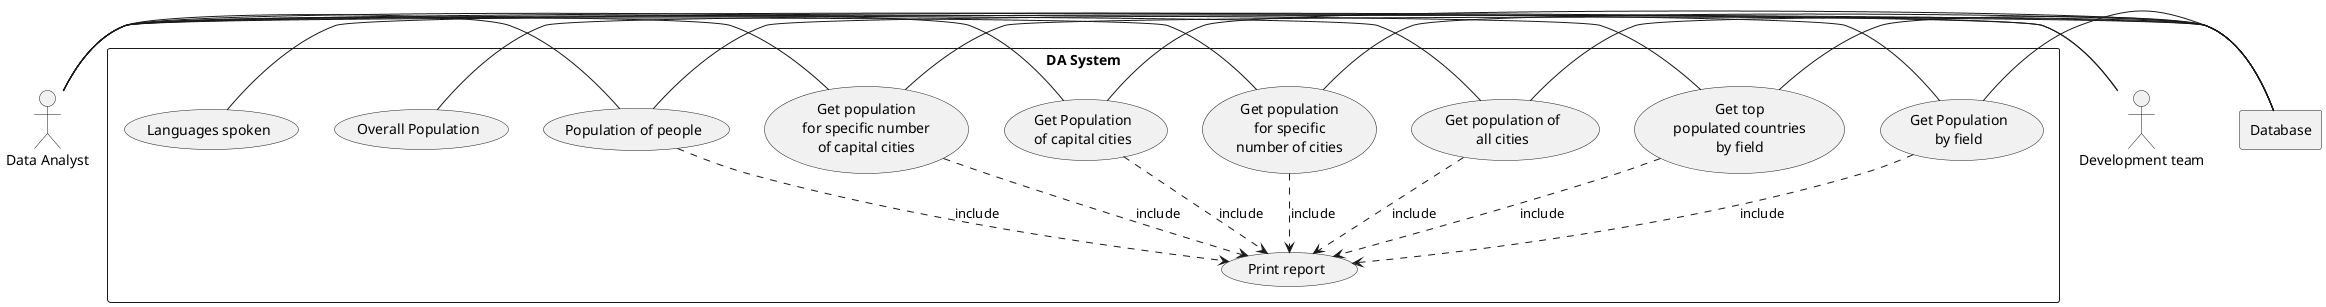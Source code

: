 @startuml

actor DA as "Data Analyst"
actor DT as "Development team"


rectangle Database

rectangle "DA System" {
 usecase UC1 as "Get Population
 by field"
 usecase UC2 as "Get top
 populated countries
  by field"
 usecase UC3 as "Get population of
 all cities"
 usecase UC4 as "Get population
 for specific
 number of cities"
 usecase UC5 as "Get Population
 of capital cities"
 usecase UC6 as "Get population
 for specific number
 of capital cities"
 usecase UC7 as "Population of people"
 usecase UC8 as "Overall Population"
 usecase UC9 as "Languages spoken"

    usecase UCa AS "Print report"


   DA - UC1
   DA - UC2
   DA - UC3
   DA - UC4
   DA - UC5
   DA - UC6
   DA - UC7
   DT - UC8
   DT - UC9


   UC1 ..> UCa : include
   UC2 ..> UCa : include
   UC3 ..> UCa : include
   UC4 ..> UCa : include
   UC5 ..> UCa : include
   UC6 ..> UCa : include
   UC7 ..> UCa : include


   UC1 - Database
   UC2 - Database
   UC3 - Database
   UC4 - Database
   UC5 - Database
   UC6 - Database
   UC7 - Database


}

@enduml